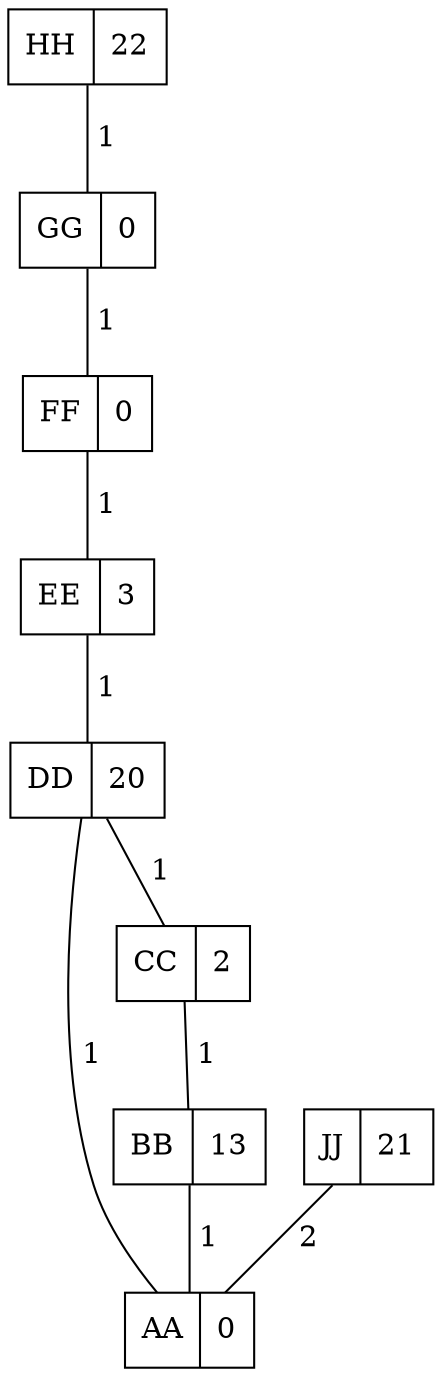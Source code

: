 graph {
AA [shape=record label="AA|0"]
  BB [shape=record label="BB|13"]
  CC [shape=record label="CC|2"]
  DD [shape=record label="DD|20"]
  EE [shape=record label="EE|3"]
  FF [shape=record label="FF|0"]
  GG [shape=record label="GG|0"]
  HH [shape=record label="HH|22"]
  JJ [shape=record label="JJ|21"]
  
  BB -- AA [label=" 1"]
  CC -- BB [label=" 1"]
  DD -- CC [label=" 1"]
  DD -- AA [label=" 1"]
  EE -- DD [label=" 1"]
  FF -- EE [label=" 1"]
  GG -- FF [label=" 1"]
  HH -- GG [label=" 1"]
  JJ -- AA [label=" 2"]
}
